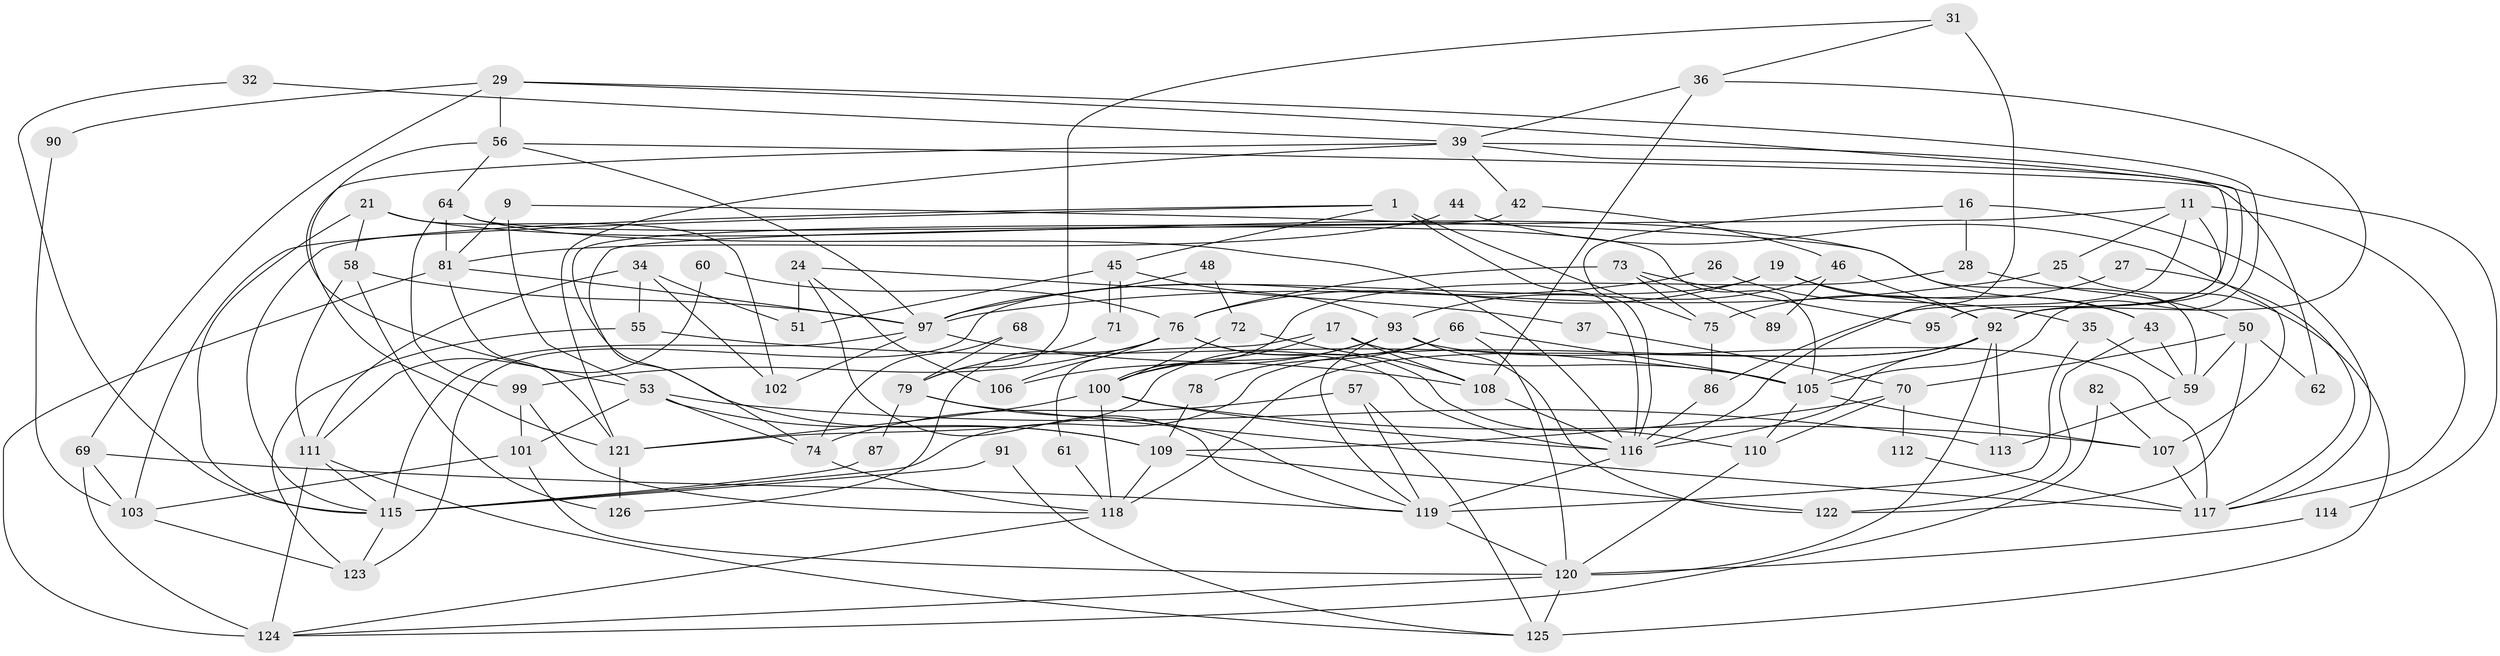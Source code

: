 // original degree distribution, {7: 0.047619047619047616, 3: 0.19047619047619047, 4: 0.25396825396825395, 6: 0.1111111111111111, 5: 0.20634920634920634, 2: 0.19047619047619047}
// Generated by graph-tools (version 1.1) at 2025/53/03/04/25 21:53:25]
// undirected, 88 vertices, 190 edges
graph export_dot {
graph [start="1"]
  node [color=gray90,style=filled];
  1;
  9;
  11;
  16;
  17;
  19;
  21;
  24;
  25;
  26;
  27;
  28;
  29;
  31;
  32;
  34;
  35;
  36;
  37;
  39 [super="+15"];
  42;
  43 [super="+2"];
  44;
  45;
  46;
  48;
  50;
  51;
  53;
  55;
  56;
  57;
  58;
  59;
  60;
  61;
  62;
  64 [super="+41"];
  66;
  68;
  69 [super="+5"];
  70;
  71;
  72;
  73;
  74;
  75;
  76 [super="+12"];
  78;
  79 [super="+38"];
  81 [super="+65"];
  82;
  86;
  87;
  89;
  90;
  91;
  92 [super="+7+49+22"];
  93 [super="+33"];
  95;
  97 [super="+6+23"];
  99;
  100 [super="+13+3"];
  101;
  102;
  103;
  105 [super="+18"];
  106;
  107;
  108;
  109;
  110;
  111;
  112;
  113;
  114;
  115 [super="+54+84"];
  116 [super="+77+20+98"];
  117 [super="+14"];
  118 [super="+83+96"];
  119 [super="+52+40"];
  120 [super="+30+104"];
  121 [super="+94"];
  122;
  123;
  124 [super="+80"];
  125 [super="+88"];
  126;
  1 -- 45;
  1 -- 75;
  1 -- 103;
  1 -- 116 [weight=3];
  1 -- 115;
  9 -- 53;
  9 -- 43;
  9 -- 81;
  11 -- 25;
  11 -- 74;
  11 -- 86;
  11 -- 117;
  11 -- 92;
  16 -- 117;
  16 -- 28;
  16 -- 116;
  17 -- 105;
  17 -- 61;
  17 -- 108;
  17 -- 100;
  19 -- 43 [weight=2];
  19 -- 123;
  19 -- 92;
  19 -- 76;
  21 -- 59;
  21 -- 58;
  21 -- 102;
  21 -- 115;
  24 -- 106;
  24 -- 51;
  24 -- 37;
  24 -- 119;
  25 -- 125;
  25 -- 97;
  26 -- 35;
  26 -- 97;
  27 -- 117;
  27 -- 75;
  28 -- 100;
  28 -- 50;
  29 -- 56;
  29 -- 69;
  29 -- 90;
  29 -- 92;
  29 -- 105;
  31 -- 36;
  31 -- 116 [weight=2];
  31 -- 79;
  32 -- 39;
  32 -- 115;
  34 -- 111;
  34 -- 55;
  34 -- 51;
  34 -- 102;
  35 -- 59;
  35 -- 119;
  36 -- 92;
  36 -- 108;
  36 -- 39;
  37 -- 70;
  39 -- 121 [weight=2];
  39 -- 95;
  39 -- 114;
  39 -- 53;
  39 -- 42;
  42 -- 46;
  42 -- 109;
  43 -- 59;
  43 -- 122;
  44 -- 81;
  44 -- 107;
  45 -- 93;
  45 -- 71;
  45 -- 71;
  45 -- 51;
  46 -- 89;
  46 -- 93;
  46 -- 92;
  48 -- 72;
  48 -- 97;
  50 -- 122;
  50 -- 59;
  50 -- 62;
  50 -- 70;
  53 -- 101;
  53 -- 74;
  53 -- 109;
  53 -- 113;
  55 -- 123;
  55 -- 105;
  56 -- 121;
  56 -- 62;
  56 -- 64;
  56 -- 97;
  57 -- 74;
  57 -- 125;
  57 -- 119;
  58 -- 126;
  58 -- 111;
  58 -- 97;
  59 -- 113;
  60 -- 111;
  60 -- 76;
  61 -- 118;
  64 -- 81 [weight=2];
  64 -- 105;
  64 -- 116;
  64 -- 99;
  66 -- 105;
  66 -- 78;
  66 -- 121;
  66 -- 120;
  68 -- 79;
  68 -- 74;
  69 -- 103;
  69 -- 124;
  69 -- 119;
  70 -- 109;
  70 -- 110;
  70 -- 112;
  71 -- 79;
  72 -- 100;
  72 -- 108;
  73 -- 75;
  73 -- 89;
  73 -- 95;
  73 -- 76;
  74 -- 118;
  75 -- 86;
  76 -- 99;
  76 -- 110;
  76 -- 116;
  76 -- 106;
  76 -- 126;
  78 -- 109;
  79 -- 119;
  79 -- 87;
  79 -- 117 [weight=2];
  81 -- 97 [weight=2];
  81 -- 121 [weight=2];
  81 -- 124;
  82 -- 107;
  82 -- 124;
  86 -- 116;
  87 -- 115;
  90 -- 103;
  91 -- 125;
  91 -- 115;
  92 -- 120 [weight=5];
  92 -- 116 [weight=2];
  92 -- 115 [weight=3];
  92 -- 105;
  92 -- 113;
  92 -- 118 [weight=2];
  93 -- 122;
  93 -- 100 [weight=2];
  93 -- 106;
  93 -- 119;
  93 -- 117;
  97 -- 102;
  97 -- 108;
  97 -- 115 [weight=2];
  99 -- 101;
  99 -- 118;
  100 -- 107;
  100 -- 121;
  100 -- 118;
  100 -- 116;
  101 -- 103;
  101 -- 120;
  103 -- 123;
  105 -- 107;
  105 -- 110;
  107 -- 117;
  108 -- 116;
  109 -- 118 [weight=2];
  109 -- 122;
  110 -- 120;
  111 -- 124 [weight=2];
  111 -- 125;
  111 -- 115;
  112 -- 117;
  114 -- 120;
  115 -- 123;
  116 -- 119;
  118 -- 124;
  119 -- 120 [weight=3];
  120 -- 124;
  120 -- 125 [weight=2];
  121 -- 126;
}
